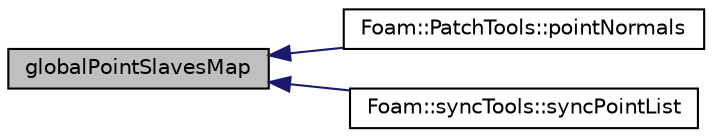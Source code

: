 digraph "globalPointSlavesMap"
{
  bgcolor="transparent";
  edge [fontname="Helvetica",fontsize="10",labelfontname="Helvetica",labelfontsize="10"];
  node [fontname="Helvetica",fontsize="10",shape=record];
  rankdir="LR";
  Node1 [label="globalPointSlavesMap",height=0.2,width=0.4,color="black", fillcolor="grey75", style="filled", fontcolor="black"];
  Node1 -> Node2 [dir="back",color="midnightblue",fontsize="10",style="solid",fontname="Helvetica"];
  Node2 [label="Foam::PatchTools::pointNormals",height=0.2,width=0.4,color="black",URL="$a01814.html#ab60186b13b96788288ecfa924a6950d2"];
  Node1 -> Node3 [dir="back",color="midnightblue",fontsize="10",style="solid",fontname="Helvetica"];
  Node3 [label="Foam::syncTools::syncPointList",height=0.2,width=0.4,color="black",URL="$a02542.html#a334197e1b70d6e0b87da5cb827940dd4",tooltip="Synchronize values on selected mesh points. "];
}
